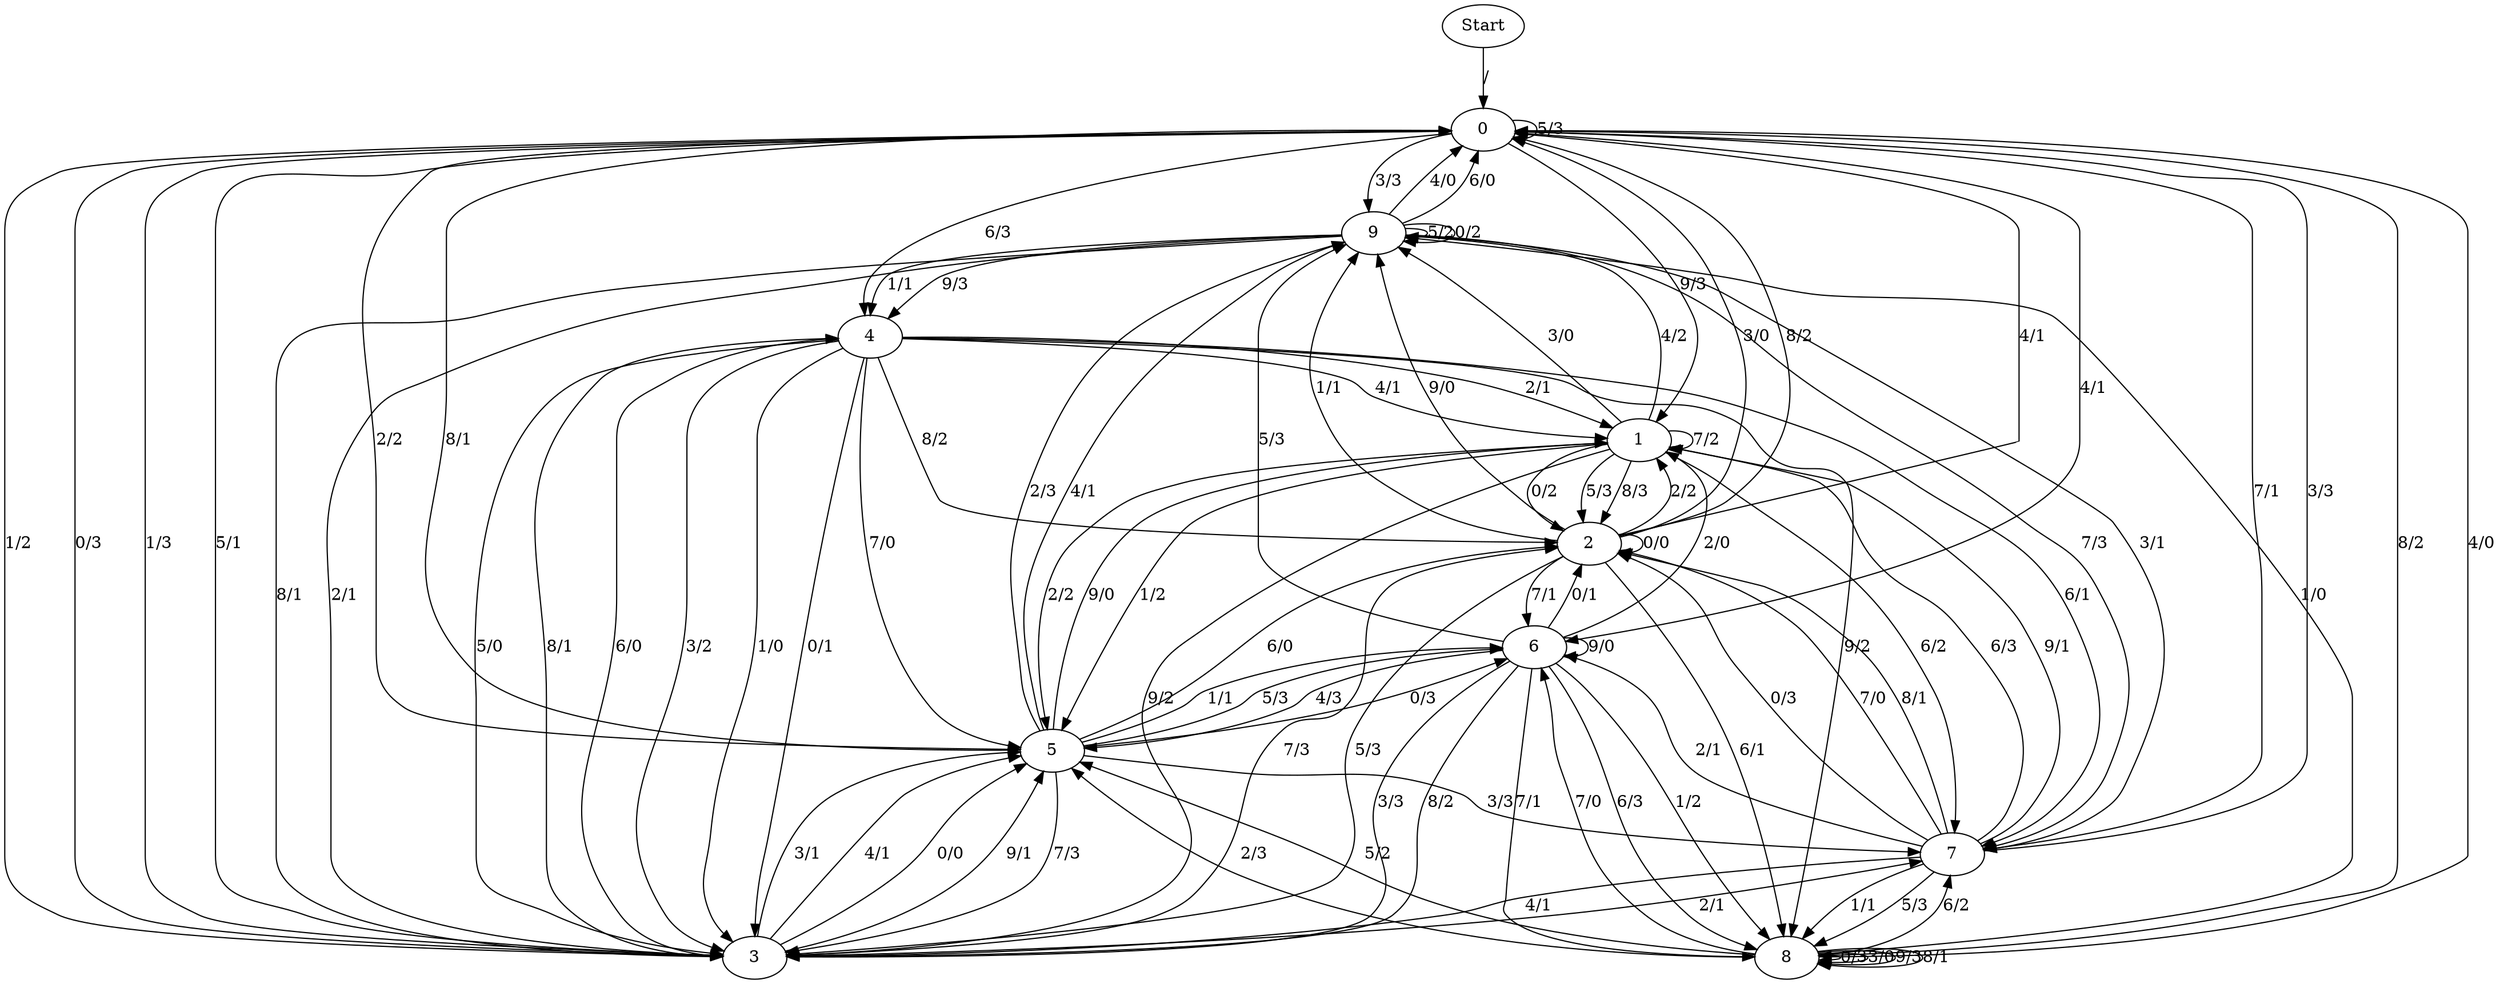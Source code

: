 digraph {
	Start -> 0 [label="/"]
	0 -> 9 [label="3/3"]
	0 -> 1 [label="9/3"]
	0 -> 3 [label="1/2"]
	0 -> 7 [label="7/1"]
	0 -> 8 [label="8/2"]
	0 -> 3 [label="0/3"]
	0 -> 6 [label="4/1"]
	0 -> 0 [label="5/3"]
	0 -> 4 [label="6/3"]
	0 -> 5 [label="2/2"]
	9 -> 4 [label="1/1"]
	9 -> 0 [label="4/0"]
	9 -> 7 [label="7/3"]
	9 -> 0 [label="6/0"]
	9 -> 3 [label="2/1"]
	9 -> 7 [label="3/1"]
	9 -> 9 [label="5/2"]
	9 -> 4 [label="9/3"]
	9 -> 9 [label="0/2"]
	9 -> 3 [label="8/1"]
	3 -> 5 [label="3/1"]
	3 -> 5 [label="4/1"]
	3 -> 4 [label="8/1"]
	3 -> 5 [label="0/0"]
	3 -> 7 [label="2/1"]
	3 -> 2 [label="7/3"]
	3 -> 0 [label="1/3"]
	3 -> 5 [label="9/1"]
	3 -> 0 [label="5/1"]
	3 -> 4 [label="6/0"]
	5 -> 2 [label="6/0"]
	5 -> 6 [label="0/3"]
	5 -> 6 [label="1/1"]
	5 -> 0 [label="8/1"]
	5 -> 6 [label="5/3"]
	5 -> 3 [label="7/3"]
	5 -> 7 [label="3/3"]
	5 -> 9 [label="4/1"]
	5 -> 9 [label="2/3"]
	5 -> 1 [label="9/0"]
	7 -> 8 [label="1/1"]
	7 -> 1 [label="6/3"]
	7 -> 2 [label="0/3"]
	7 -> 2 [label="7/0"]
	7 -> 1 [label="9/1"]
	7 -> 8 [label="5/3"]
	7 -> 3 [label="4/1"]
	7 -> 0 [label="3/3"]
	7 -> 2 [label="8/1"]
	7 -> 6 [label="2/1"]
	4 -> 1 [label="2/1"]
	4 -> 1 [label="4/1"]
	4 -> 8 [label="9/2"]
	4 -> 3 [label="3/2"]
	4 -> 3 [label="1/0"]
	4 -> 7 [label="6/1"]
	4 -> 5 [label="7/0"]
	4 -> 2 [label="8/2"]
	4 -> 3 [label="0/1"]
	4 -> 3 [label="5/0"]
	8 -> 8 [label="0/3"]
	8 -> 5 [label="2/3"]
	8 -> 5 [label="5/2"]
	8 -> 8 [label="3/0"]
	8 -> 7 [label="6/2"]
	8 -> 6 [label="7/0"]
	8 -> 9 [label="1/0"]
	8 -> 8 [label="9/3"]
	8 -> 0 [label="4/0"]
	8 -> 8 [label="8/1"]
	6 -> 8 [label="6/3"]
	6 -> 9 [label="5/3"]
	6 -> 8 [label="7/1"]
	6 -> 2 [label="0/1"]
	6 -> 3 [label="3/3"]
	6 -> 8 [label="1/2"]
	6 -> 3 [label="8/2"]
	6 -> 6 [label="9/0"]
	6 -> 5 [label="4/3"]
	6 -> 1 [label="2/0"]
	2 -> 0 [label="3/0"]
	2 -> 3 [label="5/3"]
	2 -> 2 [label="0/0"]
	2 -> 9 [label="1/1"]
	2 -> 1 [label="2/2"]
	2 -> 0 [label="8/2"]
	2 -> 9 [label="9/0"]
	2 -> 0 [label="4/1"]
	2 -> 8 [label="6/1"]
	2 -> 6 [label="7/1"]
	1 -> 5 [label="1/2"]
	1 -> 7 [label="6/2"]
	1 -> 2 [label="0/2"]
	1 -> 9 [label="4/2"]
	1 -> 3 [label="9/2"]
	1 -> 2 [label="5/3"]
	1 -> 2 [label="8/3"]
	1 -> 5 [label="2/2"]
	1 -> 1 [label="7/2"]
	1 -> 9 [label="3/0"]
}